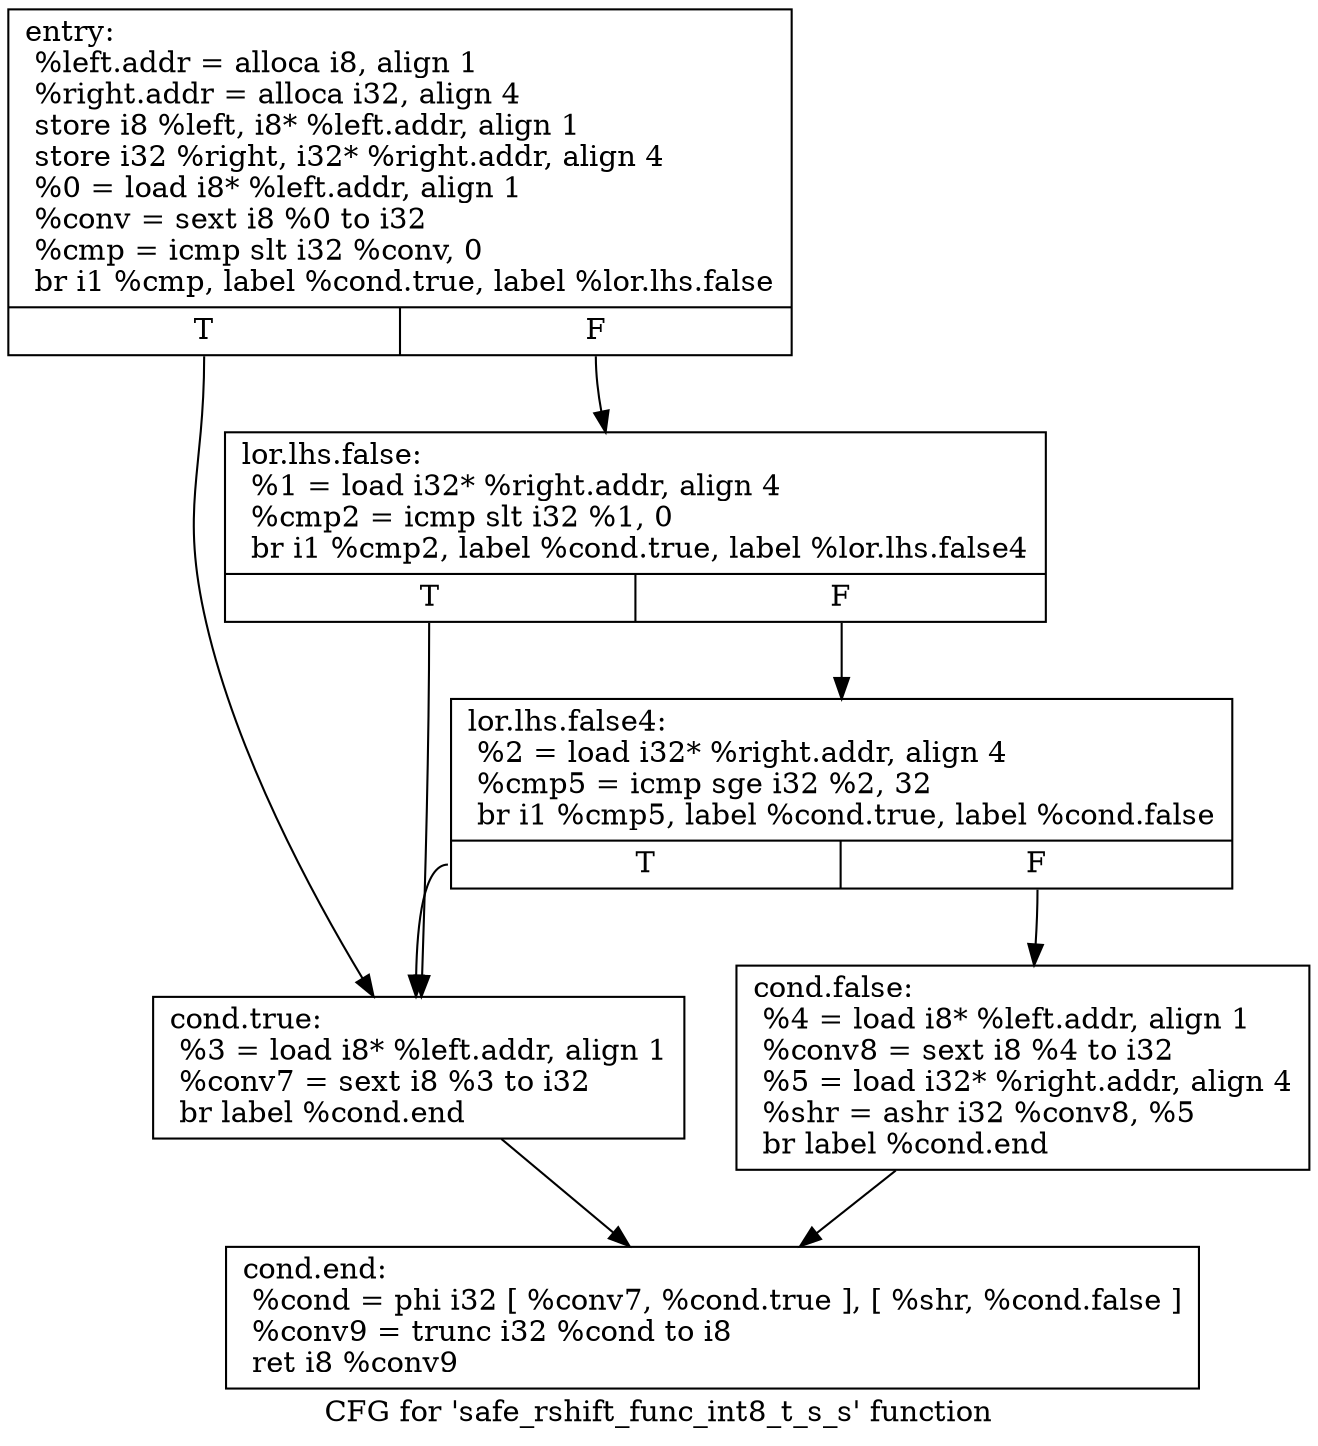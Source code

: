 digraph "CFG for 'safe_rshift_func_int8_t_s_s' function" {
	label="CFG for 'safe_rshift_func_int8_t_s_s' function";

	Node0xa996770 [shape=record,label="{entry:\l  %left.addr = alloca i8, align 1\l  %right.addr = alloca i32, align 4\l  store i8 %left, i8* %left.addr, align 1\l  store i32 %right, i32* %right.addr, align 4\l  %0 = load i8* %left.addr, align 1\l  %conv = sext i8 %0 to i32\l  %cmp = icmp slt i32 %conv, 0\l  br i1 %cmp, label %cond.true, label %lor.lhs.false\l|{<s0>T|<s1>F}}"];
	Node0xa996770:s0 -> Node0xa996800;
	Node0xa996770:s1 -> Node0xa9967a0;
	Node0xa9967a0 [shape=record,label="{lor.lhs.false:                                    \l  %1 = load i32* %right.addr, align 4\l  %cmp2 = icmp slt i32 %1, 0\l  br i1 %cmp2, label %cond.true, label %lor.lhs.false4\l|{<s0>T|<s1>F}}"];
	Node0xa9967a0:s0 -> Node0xa996800;
	Node0xa9967a0:s1 -> Node0xa9967d0;
	Node0xa9967d0 [shape=record,label="{lor.lhs.false4:                                   \l  %2 = load i32* %right.addr, align 4\l  %cmp5 = icmp sge i32 %2, 32\l  br i1 %cmp5, label %cond.true, label %cond.false\l|{<s0>T|<s1>F}}"];
	Node0xa9967d0:s0 -> Node0xa996800;
	Node0xa9967d0:s1 -> Node0xa996830;
	Node0xa996800 [shape=record,label="{cond.true:                                        \l  %3 = load i8* %left.addr, align 1\l  %conv7 = sext i8 %3 to i32\l  br label %cond.end\l}"];
	Node0xa996800 -> Node0xa996860;
	Node0xa996830 [shape=record,label="{cond.false:                                       \l  %4 = load i8* %left.addr, align 1\l  %conv8 = sext i8 %4 to i32\l  %5 = load i32* %right.addr, align 4\l  %shr = ashr i32 %conv8, %5\l  br label %cond.end\l}"];
	Node0xa996830 -> Node0xa996860;
	Node0xa996860 [shape=record,label="{cond.end:                                         \l  %cond = phi i32 [ %conv7, %cond.true ], [ %shr, %cond.false ]\l  %conv9 = trunc i32 %cond to i8\l  ret i8 %conv9\l}"];
}
